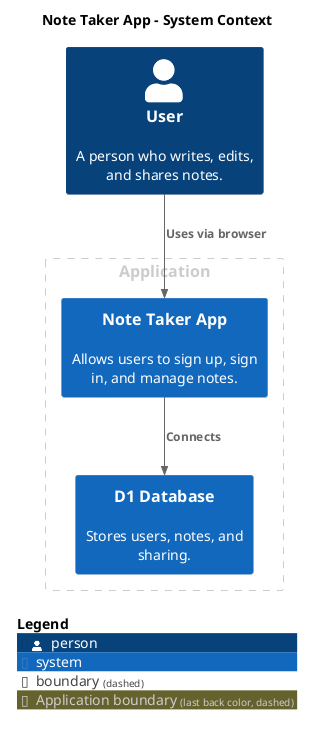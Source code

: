 @startuml
set separator none
title Note Taker App - System Context

top to bottom direction

!include <C4/C4>
!include <C4/C4_Context>

AddBoundaryTag("Application", $borderColor="#cccccc", $fontColor="#cccccc", $borderStyle="dashed")
Boundary(group_1, "Application", $tags="Application") {
  System(D1Database, "D1 Database", $descr="Stores users, notes, and sharing.", $tags="", $link="")
  System(NoteTakerApp, "Note Taker App", $descr="Allows users to sign up, sign in, and manage notes.", $tags="", $link="")
}

Person(User, "User", $descr="A person who writes, edits, and shares notes.", $tags="", $link="")

Rel(User, NoteTakerApp, "Uses via browser", $techn="", $tags="", $link="")
Rel(NoteTakerApp, D1Database, "Connects", $techn="", $tags="", $link="")

SHOW_LEGEND(true)
@enduml